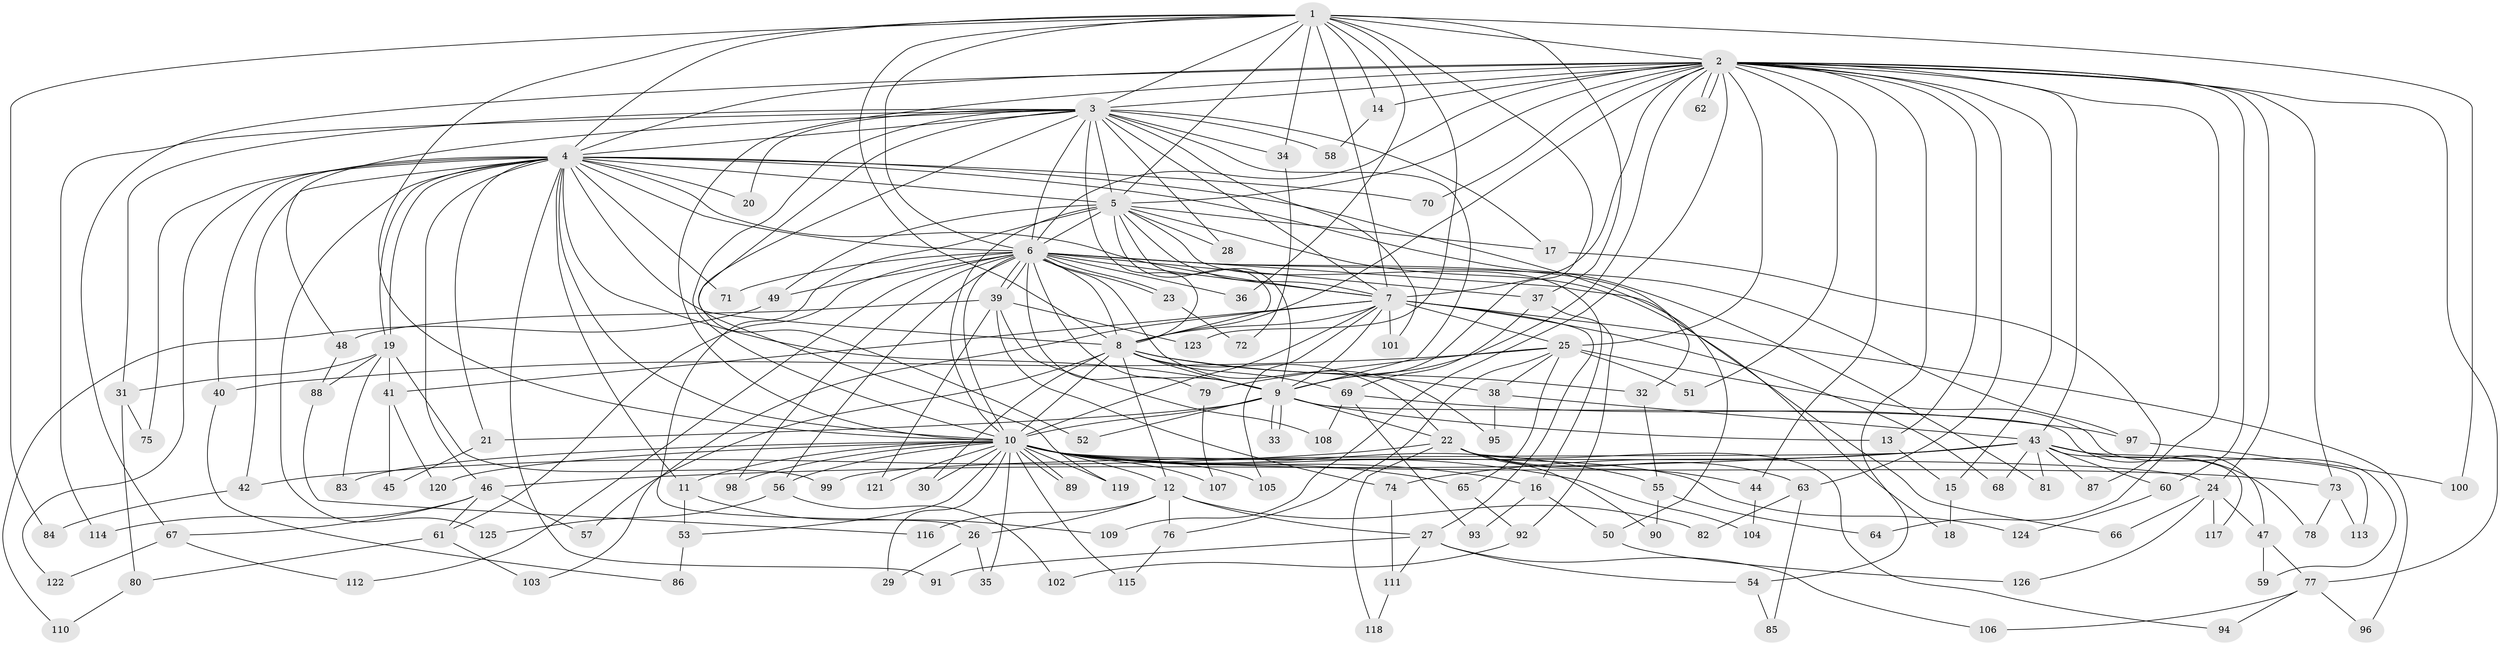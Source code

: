 // Generated by graph-tools (version 1.1) at 2025/44/03/09/25 04:44:16]
// undirected, 126 vertices, 277 edges
graph export_dot {
graph [start="1"]
  node [color=gray90,style=filled];
  1;
  2;
  3;
  4;
  5;
  6;
  7;
  8;
  9;
  10;
  11;
  12;
  13;
  14;
  15;
  16;
  17;
  18;
  19;
  20;
  21;
  22;
  23;
  24;
  25;
  26;
  27;
  28;
  29;
  30;
  31;
  32;
  33;
  34;
  35;
  36;
  37;
  38;
  39;
  40;
  41;
  42;
  43;
  44;
  45;
  46;
  47;
  48;
  49;
  50;
  51;
  52;
  53;
  54;
  55;
  56;
  57;
  58;
  59;
  60;
  61;
  62;
  63;
  64;
  65;
  66;
  67;
  68;
  69;
  70;
  71;
  72;
  73;
  74;
  75;
  76;
  77;
  78;
  79;
  80;
  81;
  82;
  83;
  84;
  85;
  86;
  87;
  88;
  89;
  90;
  91;
  92;
  93;
  94;
  95;
  96;
  97;
  98;
  99;
  100;
  101;
  102;
  103;
  104;
  105;
  106;
  107;
  108;
  109;
  110;
  111;
  112;
  113;
  114;
  115;
  116;
  117;
  118;
  119;
  120;
  121;
  122;
  123;
  124;
  125;
  126;
  1 -- 2;
  1 -- 3;
  1 -- 4;
  1 -- 5;
  1 -- 6;
  1 -- 7;
  1 -- 8;
  1 -- 9;
  1 -- 10;
  1 -- 14;
  1 -- 34;
  1 -- 36;
  1 -- 37;
  1 -- 84;
  1 -- 100;
  1 -- 123;
  2 -- 3;
  2 -- 4;
  2 -- 5;
  2 -- 6;
  2 -- 7;
  2 -- 8;
  2 -- 9;
  2 -- 10;
  2 -- 13;
  2 -- 14;
  2 -- 15;
  2 -- 24;
  2 -- 25;
  2 -- 43;
  2 -- 44;
  2 -- 51;
  2 -- 54;
  2 -- 60;
  2 -- 62;
  2 -- 62;
  2 -- 63;
  2 -- 64;
  2 -- 67;
  2 -- 70;
  2 -- 73;
  2 -- 77;
  2 -- 109;
  3 -- 4;
  3 -- 5;
  3 -- 6;
  3 -- 7;
  3 -- 8;
  3 -- 9;
  3 -- 10;
  3 -- 17;
  3 -- 20;
  3 -- 28;
  3 -- 31;
  3 -- 34;
  3 -- 48;
  3 -- 52;
  3 -- 58;
  3 -- 101;
  3 -- 114;
  3 -- 119;
  4 -- 5;
  4 -- 6;
  4 -- 7;
  4 -- 8;
  4 -- 9;
  4 -- 10;
  4 -- 11;
  4 -- 19;
  4 -- 19;
  4 -- 20;
  4 -- 21;
  4 -- 40;
  4 -- 42;
  4 -- 46;
  4 -- 50;
  4 -- 70;
  4 -- 71;
  4 -- 75;
  4 -- 81;
  4 -- 91;
  4 -- 122;
  4 -- 125;
  5 -- 6;
  5 -- 7;
  5 -- 8;
  5 -- 9;
  5 -- 10;
  5 -- 16;
  5 -- 17;
  5 -- 18;
  5 -- 26;
  5 -- 28;
  5 -- 49;
  6 -- 7;
  6 -- 8;
  6 -- 9;
  6 -- 10;
  6 -- 23;
  6 -- 23;
  6 -- 32;
  6 -- 36;
  6 -- 37;
  6 -- 39;
  6 -- 39;
  6 -- 49;
  6 -- 56;
  6 -- 61;
  6 -- 66;
  6 -- 71;
  6 -- 79;
  6 -- 95;
  6 -- 97;
  6 -- 98;
  6 -- 112;
  7 -- 8;
  7 -- 9;
  7 -- 10;
  7 -- 25;
  7 -- 27;
  7 -- 41;
  7 -- 68;
  7 -- 96;
  7 -- 101;
  7 -- 103;
  7 -- 105;
  8 -- 9;
  8 -- 10;
  8 -- 12;
  8 -- 22;
  8 -- 30;
  8 -- 32;
  8 -- 38;
  8 -- 57;
  8 -- 69;
  9 -- 10;
  9 -- 13;
  9 -- 21;
  9 -- 22;
  9 -- 33;
  9 -- 33;
  9 -- 47;
  9 -- 52;
  10 -- 11;
  10 -- 12;
  10 -- 16;
  10 -- 24;
  10 -- 29;
  10 -- 30;
  10 -- 35;
  10 -- 53;
  10 -- 55;
  10 -- 56;
  10 -- 65;
  10 -- 73;
  10 -- 83;
  10 -- 89;
  10 -- 89;
  10 -- 98;
  10 -- 104;
  10 -- 105;
  10 -- 107;
  10 -- 115;
  10 -- 119;
  10 -- 120;
  10 -- 121;
  10 -- 124;
  11 -- 53;
  11 -- 109;
  12 -- 26;
  12 -- 27;
  12 -- 76;
  12 -- 82;
  12 -- 116;
  13 -- 15;
  14 -- 58;
  15 -- 18;
  16 -- 50;
  16 -- 93;
  17 -- 87;
  19 -- 31;
  19 -- 41;
  19 -- 83;
  19 -- 88;
  19 -- 99;
  21 -- 45;
  22 -- 42;
  22 -- 44;
  22 -- 63;
  22 -- 90;
  22 -- 94;
  22 -- 118;
  23 -- 72;
  24 -- 47;
  24 -- 66;
  24 -- 117;
  24 -- 126;
  25 -- 38;
  25 -- 40;
  25 -- 51;
  25 -- 59;
  25 -- 65;
  25 -- 76;
  25 -- 79;
  26 -- 29;
  26 -- 35;
  27 -- 54;
  27 -- 91;
  27 -- 106;
  27 -- 111;
  31 -- 75;
  31 -- 80;
  32 -- 55;
  34 -- 72;
  37 -- 69;
  37 -- 92;
  38 -- 43;
  38 -- 95;
  39 -- 48;
  39 -- 74;
  39 -- 108;
  39 -- 121;
  39 -- 123;
  40 -- 86;
  41 -- 45;
  41 -- 120;
  42 -- 84;
  43 -- 46;
  43 -- 60;
  43 -- 68;
  43 -- 74;
  43 -- 78;
  43 -- 81;
  43 -- 87;
  43 -- 99;
  43 -- 113;
  43 -- 117;
  44 -- 104;
  46 -- 57;
  46 -- 61;
  46 -- 67;
  46 -- 114;
  47 -- 59;
  47 -- 77;
  48 -- 88;
  49 -- 110;
  50 -- 126;
  53 -- 86;
  54 -- 85;
  55 -- 64;
  55 -- 90;
  56 -- 102;
  56 -- 125;
  60 -- 124;
  61 -- 80;
  61 -- 103;
  63 -- 82;
  63 -- 85;
  65 -- 92;
  67 -- 112;
  67 -- 122;
  69 -- 93;
  69 -- 97;
  69 -- 108;
  73 -- 78;
  73 -- 113;
  74 -- 111;
  76 -- 115;
  77 -- 94;
  77 -- 96;
  77 -- 106;
  79 -- 107;
  80 -- 110;
  88 -- 116;
  92 -- 102;
  97 -- 100;
  111 -- 118;
}
